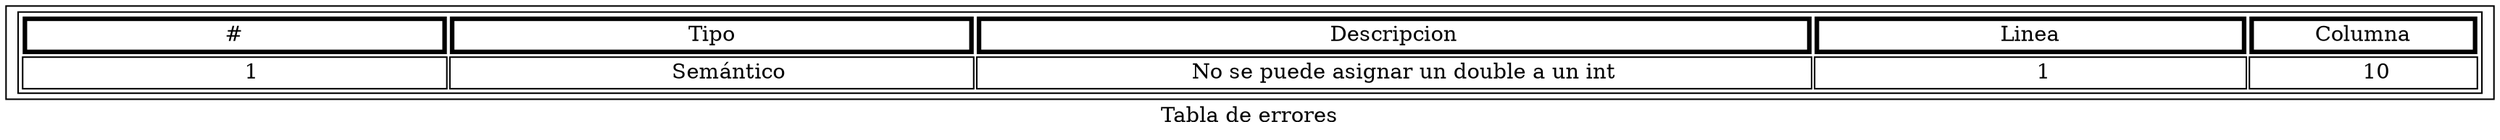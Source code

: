 digraph G {
            label="Tabla de errores"
            node[shape=box]
           a0 [label=<
           <TABLE border="1" >
            <TR>
            <TD border="3" >#</TD>
            <TD border="3">Tipo</TD>
            <TD border="3">Descripcion</TD>
            <TD border="3">Linea</TD>
            <TD border="3">Columna</TD>
            </TR><TR>
            <TD>
                
                1
               
            </TD>
            <TD>
                
                Semántico
               
            </TD>
            <TD>
               
                No se puede asignar un double a un int
                
            </TD>
            <TD>
                
                1
                
            </TD>
            <TD>
                10
            </TD>
        </TR></TABLE>>];
    }